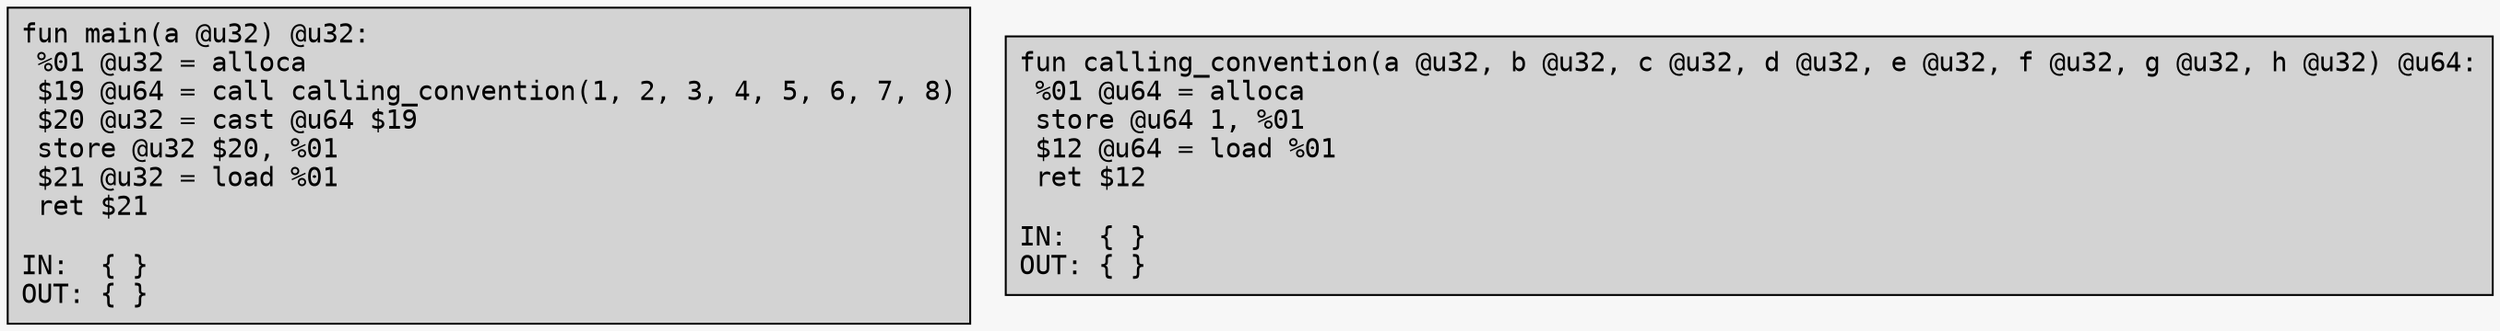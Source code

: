 digraph CFG {
	graph [fontname = "Monospace"];
	node  [fontname = "Monospace", shape=box, style=filled, margin=0.1];
	edge  [fontname = "Monospace"];
	bgcolor = "#f7f7f7";
	splines = false;

	L0 [label="fun main(a @u32) @u32:\l %01 @u32 = alloca\l $19 @u64 = call calling_convention(1, 2, 3, 4, 5, 6, 7, 8)\l $20 @u32 = cast @u64 $19\l store @u32 $20, %01\l $21 @u32 = load %01\l ret $21\l\lIN:  { }\lOUT: { }\l"];
	L2 [label="fun calling_convention(a @u32, b @u32, c @u32, d @u32, e @u32, f @u32, g @u32, h @u32) @u64:\l %01 @u64 = alloca\l store @u64 1, %01\l $12 @u64 = load %01\l ret $12\l\lIN:  { }\lOUT: { }\l"];
}
